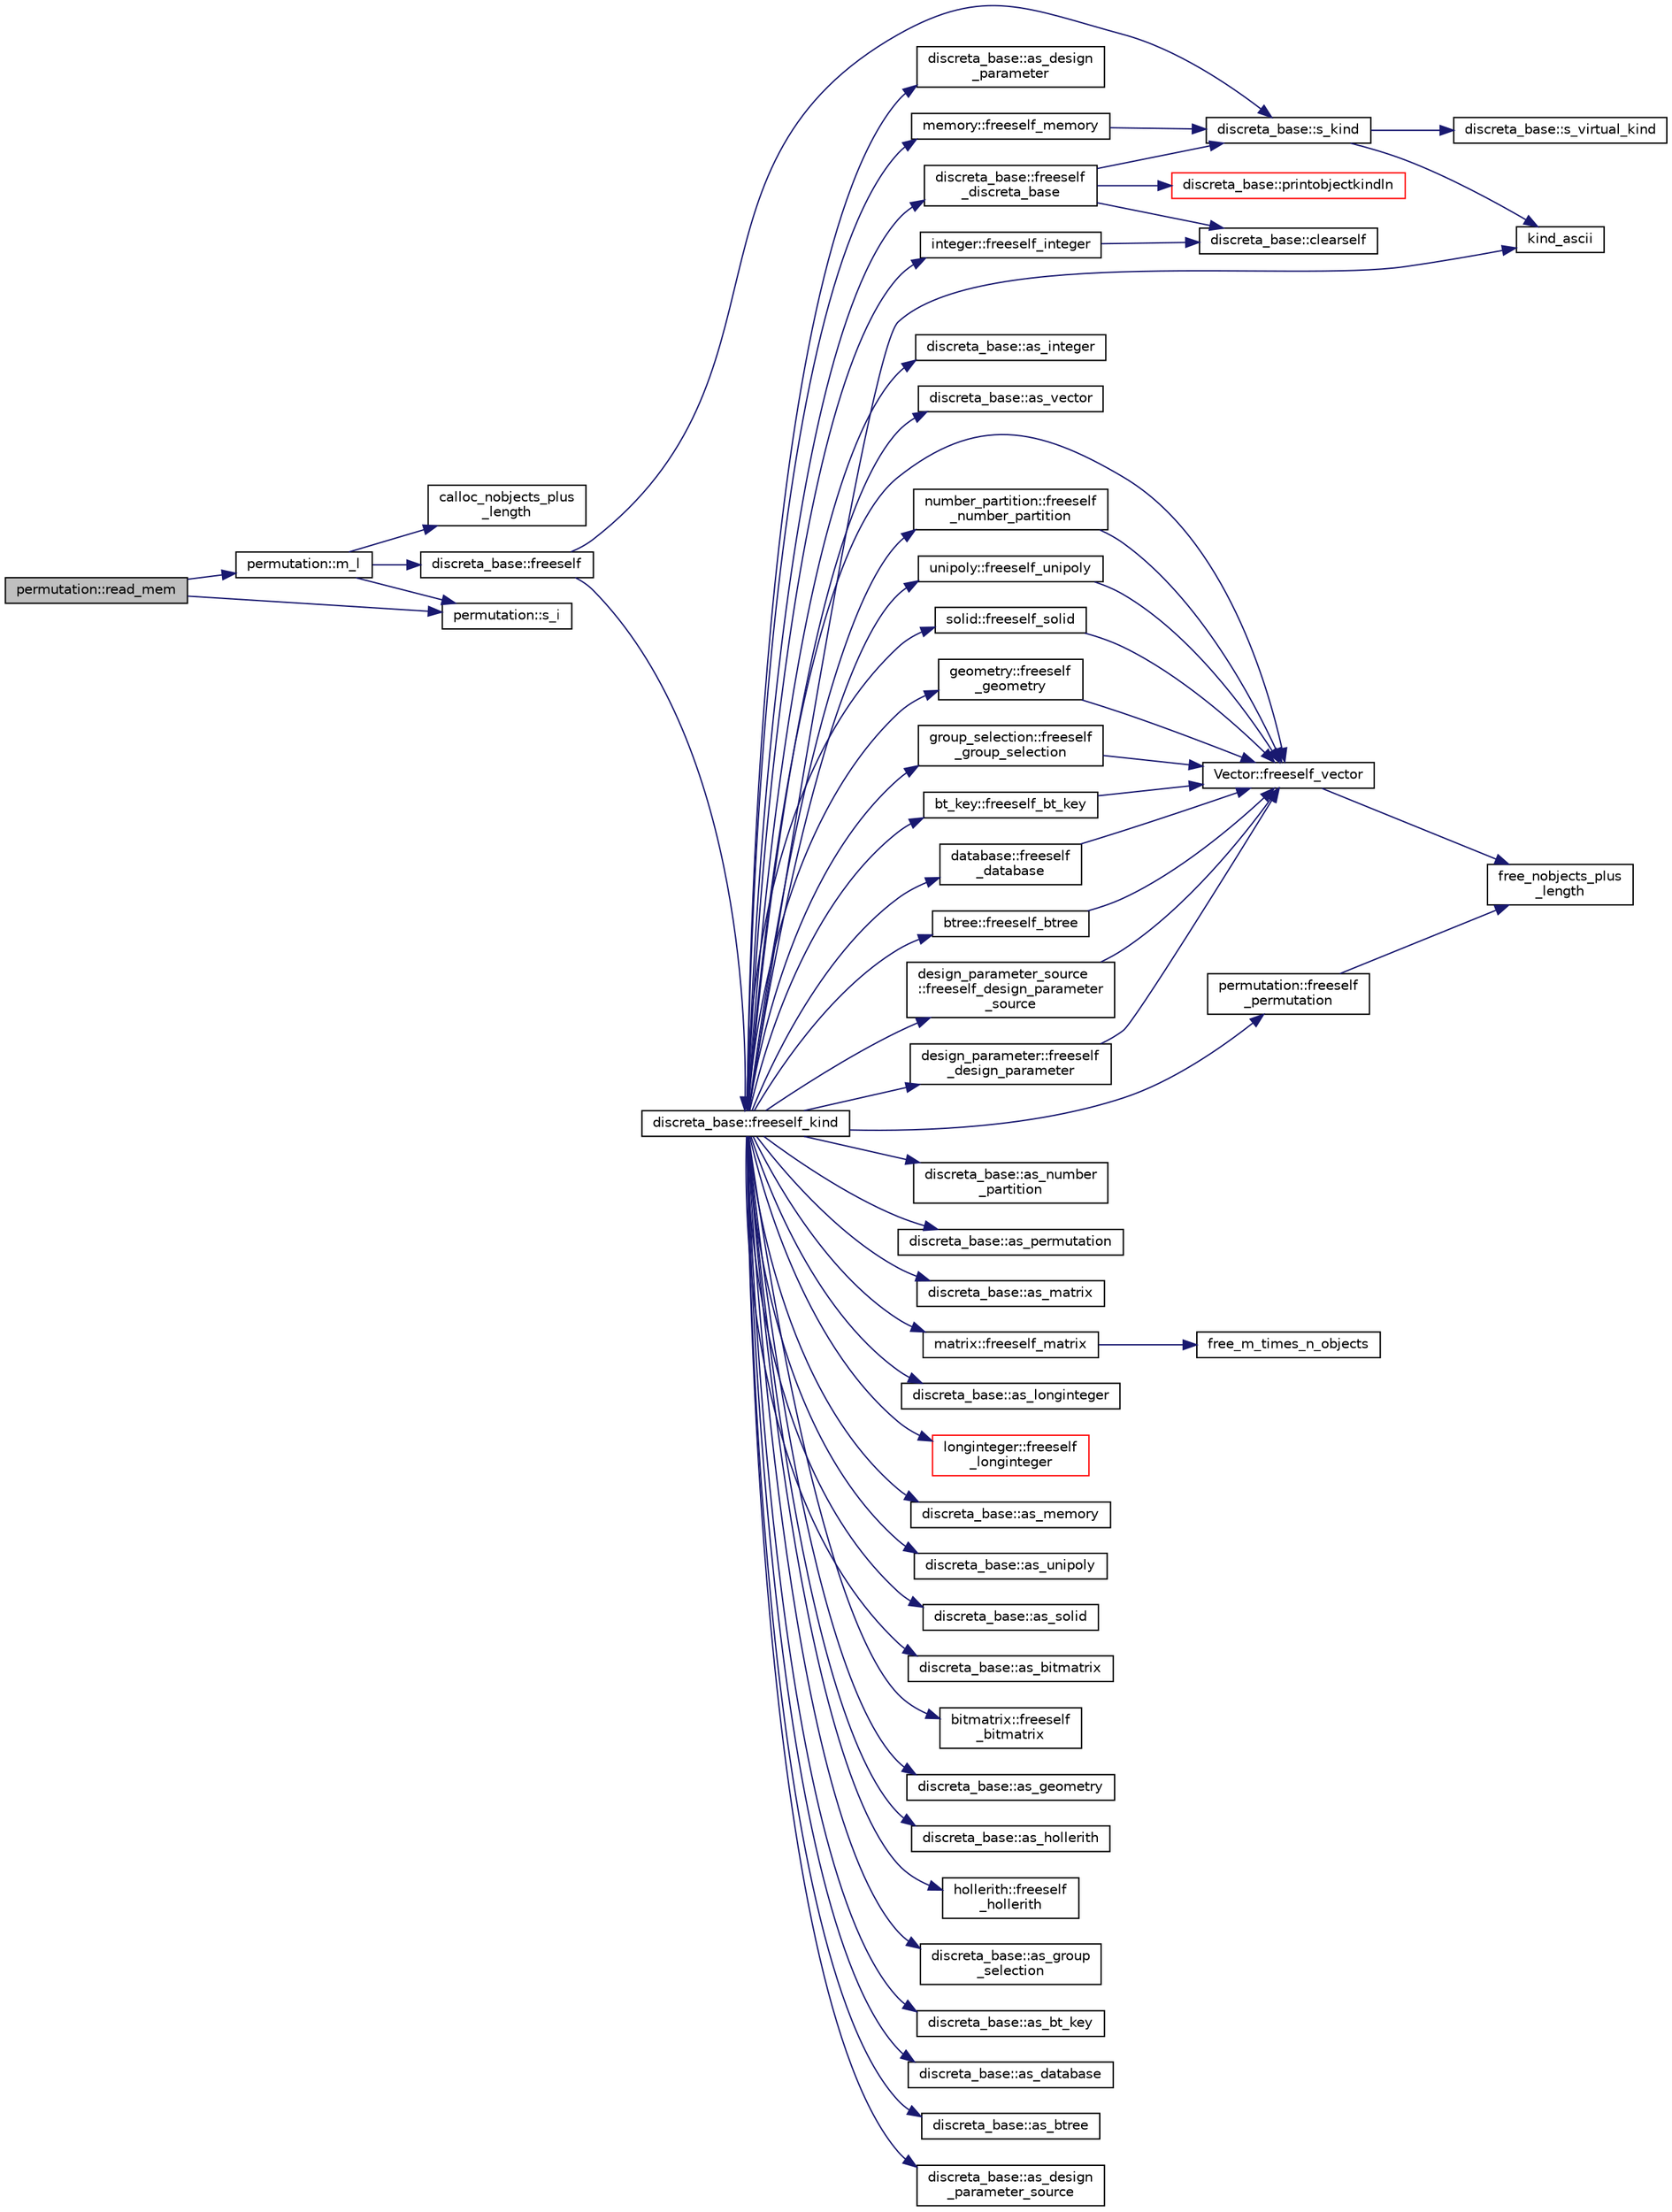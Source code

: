 digraph "permutation::read_mem"
{
  edge [fontname="Helvetica",fontsize="10",labelfontname="Helvetica",labelfontsize="10"];
  node [fontname="Helvetica",fontsize="10",shape=record];
  rankdir="LR";
  Node2048 [label="permutation::read_mem",height=0.2,width=0.4,color="black", fillcolor="grey75", style="filled", fontcolor="black"];
  Node2048 -> Node2049 [color="midnightblue",fontsize="10",style="solid",fontname="Helvetica"];
  Node2049 [label="permutation::m_l",height=0.2,width=0.4,color="black", fillcolor="white", style="filled",URL="$d0/d08/classpermutation.html#a9cf73421f89b2c24cf2d08f002752030"];
  Node2049 -> Node2050 [color="midnightblue",fontsize="10",style="solid",fontname="Helvetica"];
  Node2050 [label="discreta_base::freeself",height=0.2,width=0.4,color="black", fillcolor="white", style="filled",URL="$d7/d71/classdiscreta__base.html#a9a3c9501a562293b5667c11b9174d6e5"];
  Node2050 -> Node2051 [color="midnightblue",fontsize="10",style="solid",fontname="Helvetica"];
  Node2051 [label="discreta_base::freeself_kind",height=0.2,width=0.4,color="black", fillcolor="white", style="filled",URL="$d7/d71/classdiscreta__base.html#a63a23ada2165b3838fab719ed458cec8"];
  Node2051 -> Node2052 [color="midnightblue",fontsize="10",style="solid",fontname="Helvetica"];
  Node2052 [label="discreta_base::freeself\l_discreta_base",height=0.2,width=0.4,color="black", fillcolor="white", style="filled",URL="$d7/d71/classdiscreta__base.html#a8b1ec2cee4566034441e066dc2c027db"];
  Node2052 -> Node2053 [color="midnightblue",fontsize="10",style="solid",fontname="Helvetica"];
  Node2053 [label="discreta_base::s_kind",height=0.2,width=0.4,color="black", fillcolor="white", style="filled",URL="$d7/d71/classdiscreta__base.html#a8a830025c74adbbc3362418a7c2ba157"];
  Node2053 -> Node2054 [color="midnightblue",fontsize="10",style="solid",fontname="Helvetica"];
  Node2054 [label="discreta_base::s_virtual_kind",height=0.2,width=0.4,color="black", fillcolor="white", style="filled",URL="$d7/d71/classdiscreta__base.html#a52778a6d6943a468be083d0785d418fb"];
  Node2053 -> Node2055 [color="midnightblue",fontsize="10",style="solid",fontname="Helvetica"];
  Node2055 [label="kind_ascii",height=0.2,width=0.4,color="black", fillcolor="white", style="filled",URL="$d9/d60/discreta_8h.html#ad0ce825a9f29bc6cec27e1b64cfe27bf"];
  Node2052 -> Node2056 [color="midnightblue",fontsize="10",style="solid",fontname="Helvetica"];
  Node2056 [label="discreta_base::printobjectkindln",height=0.2,width=0.4,color="red", fillcolor="white", style="filled",URL="$d7/d71/classdiscreta__base.html#a677ccc8f392ebedde05e453f8cf59559"];
  Node2052 -> Node2058 [color="midnightblue",fontsize="10",style="solid",fontname="Helvetica"];
  Node2058 [label="discreta_base::clearself",height=0.2,width=0.4,color="black", fillcolor="white", style="filled",URL="$d7/d71/classdiscreta__base.html#acc3985eac311491ab6ea3e409cffd3c4"];
  Node2051 -> Node2059 [color="midnightblue",fontsize="10",style="solid",fontname="Helvetica"];
  Node2059 [label="discreta_base::as_integer",height=0.2,width=0.4,color="black", fillcolor="white", style="filled",URL="$d7/d71/classdiscreta__base.html#a00d7691eaf874fd283d942692fe8dd26"];
  Node2051 -> Node2060 [color="midnightblue",fontsize="10",style="solid",fontname="Helvetica"];
  Node2060 [label="integer::freeself_integer",height=0.2,width=0.4,color="black", fillcolor="white", style="filled",URL="$d0/de5/classinteger.html#a02eb557612c9db1820dd75a77151edc0"];
  Node2060 -> Node2058 [color="midnightblue",fontsize="10",style="solid",fontname="Helvetica"];
  Node2051 -> Node2061 [color="midnightblue",fontsize="10",style="solid",fontname="Helvetica"];
  Node2061 [label="discreta_base::as_vector",height=0.2,width=0.4,color="black", fillcolor="white", style="filled",URL="$d7/d71/classdiscreta__base.html#a7bdd6cae39c380b128ee9e17e42cf020"];
  Node2051 -> Node2062 [color="midnightblue",fontsize="10",style="solid",fontname="Helvetica"];
  Node2062 [label="Vector::freeself_vector",height=0.2,width=0.4,color="black", fillcolor="white", style="filled",URL="$d5/db2/class_vector.html#ad55c58937ca8fb342247a2c0fb572d20"];
  Node2062 -> Node2063 [color="midnightblue",fontsize="10",style="solid",fontname="Helvetica"];
  Node2063 [label="free_nobjects_plus\l_length",height=0.2,width=0.4,color="black", fillcolor="white", style="filled",URL="$d9/d60/discreta_8h.html#a9fe9986097b58d1ade2867be95632efb"];
  Node2051 -> Node2064 [color="midnightblue",fontsize="10",style="solid",fontname="Helvetica"];
  Node2064 [label="discreta_base::as_number\l_partition",height=0.2,width=0.4,color="black", fillcolor="white", style="filled",URL="$d7/d71/classdiscreta__base.html#a307aa09de0e925d46697707968ffab00"];
  Node2051 -> Node2065 [color="midnightblue",fontsize="10",style="solid",fontname="Helvetica"];
  Node2065 [label="number_partition::freeself\l_number_partition",height=0.2,width=0.4,color="black", fillcolor="white", style="filled",URL="$df/d50/classnumber__partition.html#aa74111c1c8cd218b654e7b7c1ca42eb5"];
  Node2065 -> Node2062 [color="midnightblue",fontsize="10",style="solid",fontname="Helvetica"];
  Node2051 -> Node2066 [color="midnightblue",fontsize="10",style="solid",fontname="Helvetica"];
  Node2066 [label="discreta_base::as_permutation",height=0.2,width=0.4,color="black", fillcolor="white", style="filled",URL="$d7/d71/classdiscreta__base.html#aa4e72f36a82984239b12ae831e131098"];
  Node2051 -> Node2067 [color="midnightblue",fontsize="10",style="solid",fontname="Helvetica"];
  Node2067 [label="permutation::freeself\l_permutation",height=0.2,width=0.4,color="black", fillcolor="white", style="filled",URL="$d0/d08/classpermutation.html#a1f86343fa765d71c976d79e5ce372c12"];
  Node2067 -> Node2063 [color="midnightblue",fontsize="10",style="solid",fontname="Helvetica"];
  Node2051 -> Node2068 [color="midnightblue",fontsize="10",style="solid",fontname="Helvetica"];
  Node2068 [label="discreta_base::as_matrix",height=0.2,width=0.4,color="black", fillcolor="white", style="filled",URL="$d7/d71/classdiscreta__base.html#ae4d7f56d917a4707b838fbffde6467ff"];
  Node2051 -> Node2069 [color="midnightblue",fontsize="10",style="solid",fontname="Helvetica"];
  Node2069 [label="matrix::freeself_matrix",height=0.2,width=0.4,color="black", fillcolor="white", style="filled",URL="$d1/d8d/classmatrix.html#ab47d61820499f35c15bf82fb6a3b9bd1"];
  Node2069 -> Node2070 [color="midnightblue",fontsize="10",style="solid",fontname="Helvetica"];
  Node2070 [label="free_m_times_n_objects",height=0.2,width=0.4,color="black", fillcolor="white", style="filled",URL="$d9/d60/discreta_8h.html#a5a672671f49ca4a2855b0a601f612aef"];
  Node2051 -> Node2071 [color="midnightblue",fontsize="10",style="solid",fontname="Helvetica"];
  Node2071 [label="discreta_base::as_longinteger",height=0.2,width=0.4,color="black", fillcolor="white", style="filled",URL="$d7/d71/classdiscreta__base.html#a20a094639eb711b10c8694c51937f7cd"];
  Node2051 -> Node2072 [color="midnightblue",fontsize="10",style="solid",fontname="Helvetica"];
  Node2072 [label="longinteger::freeself\l_longinteger",height=0.2,width=0.4,color="red", fillcolor="white", style="filled",URL="$d3/d71/classlonginteger.html#a82006f4b7c6bf897de0387497e16c219"];
  Node2051 -> Node2074 [color="midnightblue",fontsize="10",style="solid",fontname="Helvetica"];
  Node2074 [label="discreta_base::as_memory",height=0.2,width=0.4,color="black", fillcolor="white", style="filled",URL="$d7/d71/classdiscreta__base.html#ad94b2d7dce0cd4fa22db57f6e79c4bd2"];
  Node2051 -> Node2075 [color="midnightblue",fontsize="10",style="solid",fontname="Helvetica"];
  Node2075 [label="memory::freeself_memory",height=0.2,width=0.4,color="black", fillcolor="white", style="filled",URL="$d8/d99/classmemory.html#a19366f9105d79a0e818cc19255d7ef4f"];
  Node2075 -> Node2053 [color="midnightblue",fontsize="10",style="solid",fontname="Helvetica"];
  Node2051 -> Node2076 [color="midnightblue",fontsize="10",style="solid",fontname="Helvetica"];
  Node2076 [label="discreta_base::as_unipoly",height=0.2,width=0.4,color="black", fillcolor="white", style="filled",URL="$d7/d71/classdiscreta__base.html#ad50d8027f039fe5c2478cddb243adc9d"];
  Node2051 -> Node2077 [color="midnightblue",fontsize="10",style="solid",fontname="Helvetica"];
  Node2077 [label="unipoly::freeself_unipoly",height=0.2,width=0.4,color="black", fillcolor="white", style="filled",URL="$d1/d89/classunipoly.html#aad315db6c6adb555a0c63877aab7d27e"];
  Node2077 -> Node2062 [color="midnightblue",fontsize="10",style="solid",fontname="Helvetica"];
  Node2051 -> Node2078 [color="midnightblue",fontsize="10",style="solid",fontname="Helvetica"];
  Node2078 [label="discreta_base::as_solid",height=0.2,width=0.4,color="black", fillcolor="white", style="filled",URL="$d7/d71/classdiscreta__base.html#a1fc5f2b85ec97ab0a69dd64903c970a5"];
  Node2051 -> Node2079 [color="midnightblue",fontsize="10",style="solid",fontname="Helvetica"];
  Node2079 [label="solid::freeself_solid",height=0.2,width=0.4,color="black", fillcolor="white", style="filled",URL="$d8/def/classsolid.html#a84c2f0abd7b24b1cf2ccefa9c99567fe"];
  Node2079 -> Node2062 [color="midnightblue",fontsize="10",style="solid",fontname="Helvetica"];
  Node2051 -> Node2080 [color="midnightblue",fontsize="10",style="solid",fontname="Helvetica"];
  Node2080 [label="discreta_base::as_bitmatrix",height=0.2,width=0.4,color="black", fillcolor="white", style="filled",URL="$d7/d71/classdiscreta__base.html#a071ad54ea8ef6c9d1d15f532e5a76df6"];
  Node2051 -> Node2081 [color="midnightblue",fontsize="10",style="solid",fontname="Helvetica"];
  Node2081 [label="bitmatrix::freeself\l_bitmatrix",height=0.2,width=0.4,color="black", fillcolor="white", style="filled",URL="$de/dc8/classbitmatrix.html#a4b84eed56a244df63819eae6b7ba1eff"];
  Node2051 -> Node2082 [color="midnightblue",fontsize="10",style="solid",fontname="Helvetica"];
  Node2082 [label="discreta_base::as_geometry",height=0.2,width=0.4,color="black", fillcolor="white", style="filled",URL="$d7/d71/classdiscreta__base.html#a38fc7b4cdd830703e9d87354b79bc5c8"];
  Node2051 -> Node2083 [color="midnightblue",fontsize="10",style="solid",fontname="Helvetica"];
  Node2083 [label="geometry::freeself\l_geometry",height=0.2,width=0.4,color="black", fillcolor="white", style="filled",URL="$da/d44/classgeometry.html#a504b1b52d24b4ae00d9fd0b7838b57e6"];
  Node2083 -> Node2062 [color="midnightblue",fontsize="10",style="solid",fontname="Helvetica"];
  Node2051 -> Node2084 [color="midnightblue",fontsize="10",style="solid",fontname="Helvetica"];
  Node2084 [label="discreta_base::as_hollerith",height=0.2,width=0.4,color="black", fillcolor="white", style="filled",URL="$d7/d71/classdiscreta__base.html#a3e66f82711f314710107e2f29e589690"];
  Node2051 -> Node2085 [color="midnightblue",fontsize="10",style="solid",fontname="Helvetica"];
  Node2085 [label="hollerith::freeself\l_hollerith",height=0.2,width=0.4,color="black", fillcolor="white", style="filled",URL="$d8/d99/classhollerith.html#a240d1b30780c9e09323d0b3ad5e2d1f7"];
  Node2051 -> Node2086 [color="midnightblue",fontsize="10",style="solid",fontname="Helvetica"];
  Node2086 [label="discreta_base::as_group\l_selection",height=0.2,width=0.4,color="black", fillcolor="white", style="filled",URL="$d7/d71/classdiscreta__base.html#aae1bac4883c567718bef9fb610abbdc8"];
  Node2051 -> Node2087 [color="midnightblue",fontsize="10",style="solid",fontname="Helvetica"];
  Node2087 [label="group_selection::freeself\l_group_selection",height=0.2,width=0.4,color="black", fillcolor="white", style="filled",URL="$d6/db0/classgroup__selection.html#a778b1a466858bf7f90516eeba1795798"];
  Node2087 -> Node2062 [color="midnightblue",fontsize="10",style="solid",fontname="Helvetica"];
  Node2051 -> Node2088 [color="midnightblue",fontsize="10",style="solid",fontname="Helvetica"];
  Node2088 [label="discreta_base::as_bt_key",height=0.2,width=0.4,color="black", fillcolor="white", style="filled",URL="$d7/d71/classdiscreta__base.html#a2734c6e08dca17cf6588bd5064ec1b9f"];
  Node2051 -> Node2089 [color="midnightblue",fontsize="10",style="solid",fontname="Helvetica"];
  Node2089 [label="bt_key::freeself_bt_key",height=0.2,width=0.4,color="black", fillcolor="white", style="filled",URL="$d1/de5/classbt__key.html#aad1f5a9b943d3ae072f1d09a9bb126c6"];
  Node2089 -> Node2062 [color="midnightblue",fontsize="10",style="solid",fontname="Helvetica"];
  Node2051 -> Node2090 [color="midnightblue",fontsize="10",style="solid",fontname="Helvetica"];
  Node2090 [label="discreta_base::as_database",height=0.2,width=0.4,color="black", fillcolor="white", style="filled",URL="$d7/d71/classdiscreta__base.html#ab055d39d58210a2b03ba3d33703b09a9"];
  Node2051 -> Node2091 [color="midnightblue",fontsize="10",style="solid",fontname="Helvetica"];
  Node2091 [label="database::freeself\l_database",height=0.2,width=0.4,color="black", fillcolor="white", style="filled",URL="$db/d72/classdatabase.html#a4dc263211f9b364e4fa733c8cf53e066"];
  Node2091 -> Node2062 [color="midnightblue",fontsize="10",style="solid",fontname="Helvetica"];
  Node2051 -> Node2092 [color="midnightblue",fontsize="10",style="solid",fontname="Helvetica"];
  Node2092 [label="discreta_base::as_btree",height=0.2,width=0.4,color="black", fillcolor="white", style="filled",URL="$d7/d71/classdiscreta__base.html#a78e76674cef2ec113c17989c11288778"];
  Node2051 -> Node2093 [color="midnightblue",fontsize="10",style="solid",fontname="Helvetica"];
  Node2093 [label="btree::freeself_btree",height=0.2,width=0.4,color="black", fillcolor="white", style="filled",URL="$dd/db0/classbtree.html#af866a69c5f887781efdcd491d71f2c28"];
  Node2093 -> Node2062 [color="midnightblue",fontsize="10",style="solid",fontname="Helvetica"];
  Node2051 -> Node2094 [color="midnightblue",fontsize="10",style="solid",fontname="Helvetica"];
  Node2094 [label="discreta_base::as_design\l_parameter_source",height=0.2,width=0.4,color="black", fillcolor="white", style="filled",URL="$d7/d71/classdiscreta__base.html#a59cbf837c6582ded5bc586265d13d81a"];
  Node2051 -> Node2095 [color="midnightblue",fontsize="10",style="solid",fontname="Helvetica"];
  Node2095 [label="design_parameter_source\l::freeself_design_parameter\l_source",height=0.2,width=0.4,color="black", fillcolor="white", style="filled",URL="$df/d4b/classdesign__parameter__source.html#a61e751fbde5330ede70525d4953bbc79"];
  Node2095 -> Node2062 [color="midnightblue",fontsize="10",style="solid",fontname="Helvetica"];
  Node2051 -> Node2096 [color="midnightblue",fontsize="10",style="solid",fontname="Helvetica"];
  Node2096 [label="discreta_base::as_design\l_parameter",height=0.2,width=0.4,color="black", fillcolor="white", style="filled",URL="$d7/d71/classdiscreta__base.html#aab24ff38ea1c5471ab3de42e014d0f2a"];
  Node2051 -> Node2097 [color="midnightblue",fontsize="10",style="solid",fontname="Helvetica"];
  Node2097 [label="design_parameter::freeself\l_design_parameter",height=0.2,width=0.4,color="black", fillcolor="white", style="filled",URL="$da/d94/classdesign__parameter.html#a0e7274960527530080b673a9d9e53fed"];
  Node2097 -> Node2062 [color="midnightblue",fontsize="10",style="solid",fontname="Helvetica"];
  Node2051 -> Node2055 [color="midnightblue",fontsize="10",style="solid",fontname="Helvetica"];
  Node2050 -> Node2053 [color="midnightblue",fontsize="10",style="solid",fontname="Helvetica"];
  Node2049 -> Node2098 [color="midnightblue",fontsize="10",style="solid",fontname="Helvetica"];
  Node2098 [label="calloc_nobjects_plus\l_length",height=0.2,width=0.4,color="black", fillcolor="white", style="filled",URL="$d9/d60/discreta_8h.html#a71599d54c8c17dfa065a363f5cdd0aa4"];
  Node2049 -> Node2099 [color="midnightblue",fontsize="10",style="solid",fontname="Helvetica"];
  Node2099 [label="permutation::s_i",height=0.2,width=0.4,color="black", fillcolor="white", style="filled",URL="$d0/d08/classpermutation.html#ab8c74af5111dbf8808da04214b918873"];
  Node2048 -> Node2099 [color="midnightblue",fontsize="10",style="solid",fontname="Helvetica"];
}

